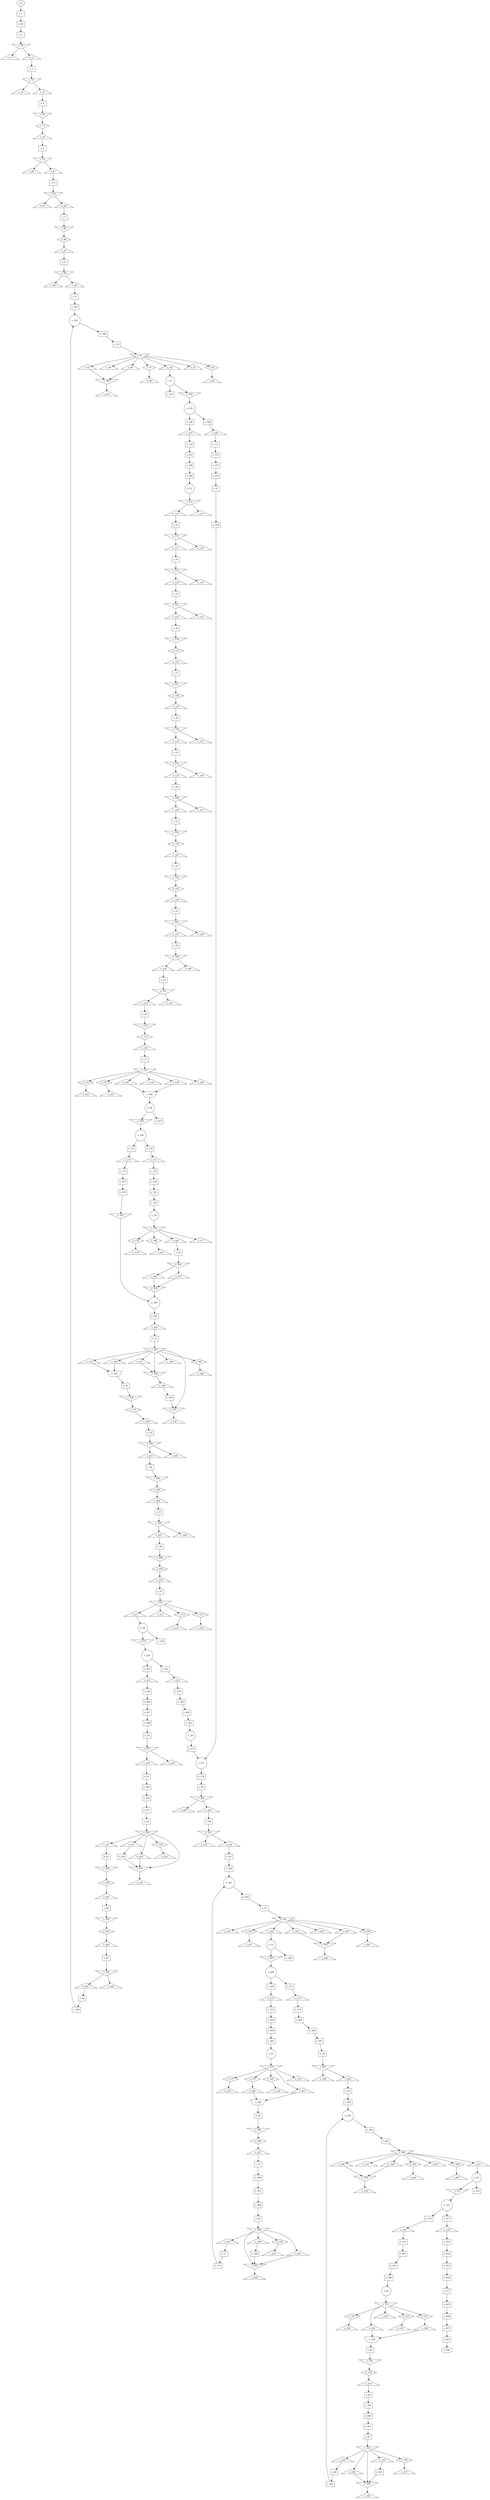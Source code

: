 digraph control_path {
  e_0: entry_node : n ;
  e_1 [shape = dot];
  e_2 [shape = dot];
  e_3 [shape = dot];
  e_4 [shape = dot];
  e_5 [shape = dot];
  e_6 [shape = dot];
  e_7 [shape = dot];
  e_8 [shape = dot];
  e_9 [shape = dot];
  e_10 [shape = dot];
  e_11 [shape = circle];
  e_12 [shape = circle];
  e_13 [shape = dot];
  e_14 [shape = dot];
  e_15 [shape = dot];
  e_16 [shape = dot];
  e_17 [shape = dot];
  e_18 [shape = dot];
  e_19 [shape = dot];
  e_20 [shape = dot];
  e_21 [shape = dot];
  e_22 [shape = dot];
  e_23 [shape = dot];
  e_24 [shape = dot];
  e_25 [shape = dot];
  e_26 [shape = dot];
  e_27 [shape = dot];
  e_28 [shape = circle];
  e_29 [shape = circle];
  e_30 [shape = dot];
  e_31 [shape = dot];
  e_32 [shape = dot];
  e_33 [shape = dot];
  e_34 [shape = dot];
  e_35 [shape = dot];
  e_36 [shape = dot];
  e_37 [shape = dot];
  e_38 [shape = circle];
  e_39 [shape = circle];
  e_40 [shape = dot];
  e_41 [shape = dot];
  e_42 [shape = dot];
  e_43 [shape = dot];
  e_44 [shape = dot];
  e_45 [shape = dot];
  e_46 [shape = dot];
  e_47 [shape = dot];
  e_48 [shape = dot];
  e_49 [shape = dot];
  e_50 [shape = dot];
  e_51 [shape = dot];
  e_52 [shape = circle];
  e_53 [shape = circle];
  e_54 [shape = dot];
  e_55 [shape = dot];
  e_56 [shape = dot];
  e_57 [shape = dot];
  e_58 [shape = dot];
  e_59 [shape = dot];
  e_60 [shape = dot];
  e_61 [shape = circle];
  e_62 [shape = circle];
  e_63 [shape = dot];
  e_64 [shape = dot];
  e_65 [shape = dot];
  e_66 [shape = dot];
  e_67 [shape = dot];
  e_68 [shape = dot];
  e_69 [shape = dot];
  e_70 [shape = invtriangle];
  e_71 [shape = triangle];
  e_72 [shape = triangle];
  e_73 [shape = invtriangle];
  e_74 [shape = triangle];
  e_75 [shape = triangle];
  e_76 [shape = invtriangle];
  e_77 [shape = diamond];
  e_78 [shape = triangle];
  e_79 [shape = invtriangle];
  e_80 [shape = triangle];
  e_81 [shape = triangle];
  e_82 [shape = invtriangle];
  e_83 [shape = triangle];
  e_84 [shape = triangle];
  e_85 [shape = invtriangle];
  e_86 [shape = diamond];
  e_87 [shape = triangle];
  e_88 [shape = invtriangle];
  e_89 [shape = triangle];
  e_90 [shape = triangle];
  e_91 [shape = invtriangle];
  e_92 [shape = triangle];
  e_93 [shape = diamond];
  e_94 [shape = triangle];
  e_95 [shape = triangle];
  e_96 [shape = triangle];
  e_97 [shape = diamond];
  e_98 [shape = triangle];
  e_99 [shape = triangle];
  e_100 [shape = invtriangle];
  e_101 [shape = triangle];
  e_102 [shape = triangle];
  e_103 [shape = dot];
  e_104 [shape = invtriangle];
  e_105 [shape = circle];
  e_106 [shape = dot];
  e_107 [shape = triangle];
  e_108 [shape = dot];
  e_109 [shape = triangle];
  e_110 [shape = dot];
  e_111 [shape = dot];
  e_112 [shape = invtriangle];
  e_113 [shape = triangle];
  e_114 [shape = triangle];
  e_115 [shape = invtriangle];
  e_116 [shape = triangle];
  e_117 [shape = triangle];
  e_118 [shape = invtriangle];
  e_119 [shape = triangle];
  e_120 [shape = triangle];
  e_121 [shape = invtriangle];
  e_122 [shape = triangle];
  e_123 [shape = triangle];
  e_124 [shape = invtriangle];
  e_125 [shape = diamond];
  e_126 [shape = triangle];
  e_127 [shape = invtriangle];
  e_128 [shape = diamond];
  e_129 [shape = triangle];
  e_130 [shape = invtriangle];
  e_131 [shape = triangle];
  e_132 [shape = triangle];
  e_133 [shape = invtriangle];
  e_134 [shape = triangle];
  e_135 [shape = triangle];
  e_136 [shape = invtriangle];
  e_137 [shape = triangle];
  e_138 [shape = triangle];
  e_139 [shape = invtriangle];
  e_140 [shape = diamond];
  e_141 [shape = triangle];
  e_142 [shape = invtriangle];
  e_143 [shape = diamond];
  e_144 [shape = triangle];
  e_145 [shape = invtriangle];
  e_146 [shape = triangle];
  e_147 [shape = triangle];
  e_148 [shape = invtriangle];
  e_149 [shape = triangle];
  e_150 [shape = triangle];
  e_151 [shape = invtriangle];
  e_152 [shape = triangle];
  e_153 [shape = triangle];
  e_154 [shape = invtriangle];
  e_155 [shape = diamond];
  e_156 [shape = triangle];
  e_157 [shape = invtriangle];
  e_158 [shape = triangle];
  e_159 [shape = triangle];
  e_160 [shape = triangle];
  e_161 [shape = diamond];
  e_162 [shape = triangle];
  e_163 [shape = diamond];
  e_164 [shape = triangle];
  e_165 [shape = triangle];
  e_166 [shape = invtrapezium];
  e_167 [shape = dot];
  e_168 [shape = invtriangle];
  e_169 [shape = circle];
  e_170 [shape = dot];
  e_171 [shape = triangle];
  e_172 [shape = dot];
  e_173 [shape = triangle];
  e_174 [shape = dot];
  e_175 [shape = dot];
  e_176 [shape = invtriangle];
  e_177 [shape = triangle];
  e_178 [shape = diamond];
  e_179 [shape = triangle];
  e_180 [shape = diamond];
  e_181 [shape = triangle];
  e_182 [shape = triangle];
  e_183 [shape = invtriangle];
  e_184 [shape = triangle];
  e_185 [shape = diamond];
  e_186 [shape = triangle];
  e_187 [shape = triangle];
  e_188 [shape = invtriangle];
  e_189 [shape = triangle];
  e_190 [shape = triangle];
  e_191 [shape = invtriangle];
  e_192 [shape = triangle];
  e_193 [shape = triangle];
  e_194 [shape = dot];
  e_195 [shape = invtrapezium];
  e_196 [shape = invtriangle];
  e_197 [shape = diamond];
  e_198 [shape = triangle];
  e_199 [shape = invtriangle];
  e_200 [shape = triangle];
  e_201 [shape = triangle];
  e_202 [shape = invtriangle];
  e_203 [shape = diamond];
  e_204 [shape = triangle];
  e_205 [shape = invtriangle];
  e_206 [shape = triangle];
  e_207 [shape = triangle];
  e_208 [shape = invtriangle];
  e_209 [shape = diamond];
  e_210 [shape = triangle];
  e_211 [shape = invtriangle];
  e_212 [shape = triangle];
  e_213 [shape = diamond];
  e_214 [shape = triangle];
  e_215 [shape = diamond];
  e_216 [shape = triangle];
  e_217 [shape = triangle];
  e_218 [shape = dot];
  e_219 [shape = invtriangle];
  e_220 [shape = circle];
  e_221 [shape = dot];
  e_222 [shape = triangle];
  e_223 [shape = dot];
  e_224 [shape = triangle];
  e_225 [shape = dot];
  e_226 [shape = dot];
  e_227 [shape = invtriangle];
  e_228 [shape = triangle];
  e_229 [shape = triangle];
  e_230 [shape = invtriangle];
  e_231 [shape = triangle];
  e_232 [shape = diamond];
  e_233 [shape = triangle];
  e_234 [shape = triangle];
  e_235 [shape = invtriangle];
  e_236 [shape = triangle];
  e_237 [shape = triangle];
  e_238 [shape = dot];
  e_239 [shape = invtriangle];
  e_240 [shape = diamond];
  e_241 [shape = triangle];
  e_242 [shape = invtriangle];
  e_243 [shape = diamond];
  e_244 [shape = triangle];
  e_245 [shape = invtriangle];
  e_246 [shape = triangle];
  e_247 [shape = triangle];
  e_248 [shape = invtriangle];
  e_249 [shape = triangle];
  e_250 [shape = triangle];
  e_251 [shape = invtriangle];
  e_252 [shape = triangle];
  e_253 [shape = triangle];
  e_254 [shape = invtriangle];
  e_255 [shape = triangle];
  e_256 [shape = diamond];
  e_257 [shape = triangle];
  e_258 [shape = triangle];
  e_259 [shape = triangle];
  e_260 [shape = diamond];
  e_261 [shape = triangle];
  e_262 [shape = triangle];
  e_263 [shape = invtriangle];
  e_264 [shape = triangle];
  e_265 [shape = triangle];
  e_266 [shape = dot];
  e_267 [shape = invtriangle];
  e_268 [shape = circle];
  e_269 [shape = dot];
  e_270 [shape = triangle];
  e_271 [shape = dot];
  e_272 [shape = triangle];
  e_273 [shape = dot];
  e_274 [shape = dot];
  e_275 [shape = invtriangle];
  e_276 [shape = triangle];
  e_277 [shape = diamond];
  e_278 [shape = triangle];
  e_279 [shape = diamond];
  e_280 [shape = triangle];
  e_281 [shape = diamond];
  e_282 [shape = triangle];
  e_283 [shape = triangle];
  e_284 [shape = invtrapezium];
  e_285 [shape = invtriangle];
  e_286 [shape = diamond];
  e_287 [shape = triangle];
  e_288 [shape = invtriangle];
  e_289 [shape = triangle];
  e_290 [shape = diamond];
  e_291 [shape = triangle];
  e_292 [shape = triangle];
  e_293 [shape = invtriangle];
  e_294 [shape = triangle];
  e_295 [shape = triangle];
  e_296 [shape = dot];
  e_297 [shape = invtriangle];
  e_298 [shape = triangle];
  e_299 [shape = triangle];
  e_300 [shape = invtriangle];
  e_301 [shape = triangle];
  e_302 [shape = diamond];
  e_303 [shape = triangle];
  e_304 [shape = triangle];
  e_305 [shape = triangle];
  e_306 [shape = diamond];
  e_307 [shape = triangle];
  e_308 [shape = triangle];
  e_309 [shape = invtriangle];
  e_310 [shape = triangle];
  e_311 [shape = triangle];
  e_312 [shape = dot];
  e_313 [shape = invtriangle];
  e_314 [shape = circle];
  e_315 [shape = dot];
  e_316 [shape = triangle];
  e_317 [shape = dot];
  e_318 [shape = triangle];
  e_319 [shape = dot];
  e_320 [shape = dot];
  e_321 [shape = invtriangle];
  e_322 [shape = triangle];
  e_323 [shape = diamond];
  e_324 [shape = triangle];
  e_325 [shape = diamond];
  e_326 [shape = triangle];
  e_327 [shape = diamond];
  e_328 [shape = triangle];
  e_329 [shape = triangle];
  e_330 [shape = invtrapezium];
  e_331 [shape = invtriangle];
  e_332 [shape = diamond];
  e_333 [shape = triangle];
  e_334 [shape = invtriangle];
  e_335 [shape = triangle];
  e_336 [shape = diamond];
  e_337 [shape = triangle];
  e_338 [shape = triangle];
  e_339 [shape = invtriangle];
  e_340 [shape = triangle];
  e_341 [shape = triangle];
  e_342 [shape = dot];
  e_343 [shape = dot];
  e_344 [shape = dot];
  e_345 [shape = circle];
  e_346 [shape = dot];
  e_347 [shape = dot];
  e_348 [shape = dot];
  e_349 [shape = dot];
  e_350 [shape = dot];
  e_351 [shape = dot];
  e_352 [shape = dot];
  e_353 [shape = dot];
  e_354 [shape = dot];
  e_355 [shape = invtriangle];
  e_356 [shape = invtriangle];
  e_357 [shape = triangle];
  e_358 [shape = triangle];
  e_359 [shape = invtriangle];
  e_360 [shape = circle];
  e_361 [shape = dot];
  e_362 [shape = triangle];
  e_363 [shape = dot];
  e_364 [shape = dot];
  e_365 [shape = dot];
  e_366 [shape = dot];
  e_367 [shape = dot];
  e_368 [shape = dot];
  e_369 [shape = dot];
  e_370 [shape = dot];
  e_371 [shape = dot];
  e_372 [shape = dot];
  e_373 [shape = dot];
  e_374 [shape = dot];
  e_375 [shape = dot];
  e_376 [shape = dot];
  e_377 [shape = circle];
  e_378 [shape = dot];
  e_379 [shape = dot];
  e_380 [shape = dot];
  e_381 [shape = circle];
  e_382 [shape = dot];
  e_383 [shape = dot];
  e_384 [shape = dot];
  e_385 [shape = dot];
  e_386 [shape = dot];
  e_387 [shape = dot];
  e_388 [shape = dot];
  e_389 [shape = dot];
  e_390 [shape = dot];
  e_391 [shape = dot];
  e_392 [shape = dot];
  e_393 [shape = dot];
  e_394 [shape = circle];
  e_395 [shape = dot];
  e_396 [shape = dot];
  e_397 [shape = dot];
  e_398 [shape = dot];
  e_399 [shape = dot];
  e_400 [shape = dot];
  e_401 [shape = dot];
  e_402 [shape = dot];
  e_403 [shape = dot];
  e_404 [shape = dot];
  e_405 [shape = dot];
  e_406 [shape = dot];
  e_407 [shape = dot];
  e_408: exit_node : s ;
  e_0 -> e_1;
  e_69 -> e_2;
  e_72 -> e_3;
  e_75 -> e_4;
  e_78 -> e_5;
  e_81 -> e_6;
  e_84 -> e_7;
  e_87 -> e_8;
  e_90 -> e_9;
  e_346 -> e_10;
  e_102 -> e_11;
  e_349 -> e_12;
  e_114 -> e_13;
  e_117 -> e_14;
  e_120 -> e_15;
  e_123 -> e_16;
  e_126 -> e_17;
  e_129 -> e_18;
  e_132 -> e_19;
  e_135 -> e_20;
  e_138 -> e_21;
  e_141 -> e_22;
  e_144 -> e_23;
  e_147 -> e_24;
  e_150 -> e_25;
  e_153 -> e_26;
  e_156 -> e_27;
  e_166 -> e_28;
  e_352 -> e_29;
  e_182 -> e_30;
  e_362 -> e_31;
  e_195 -> e_32;
  e_198 -> e_33;
  e_201 -> e_34;
  e_204 -> e_35;
  e_207 -> e_36;
  e_210 -> e_37;
  e_217 -> e_38;
  e_365 -> e_39;
  e_368 -> e_40;
  e_229 -> e_41;
  e_371 -> e_42;
  e_237 -> e_43;
  e_241 -> e_44;
  e_244 -> e_45;
  e_247 -> e_46;
  e_374 -> e_47;
  e_378 -> e_48;
  e_250 -> e_49;
  e_253 -> e_50;
  e_382 -> e_51;
  e_265 -> e_52;
  e_385 -> e_53;
  e_284 -> e_54;
  e_287 -> e_55;
  e_388 -> e_56;
  e_295 -> e_57;
  e_391 -> e_58;
  e_299 -> e_59;
  e_395 -> e_60;
  e_311 -> e_61;
  e_398 -> e_62;
  e_330 -> e_63;
  e_333 -> e_64;
  e_401 -> e_65;
  e_341 -> e_66;
  e_404 -> e_67;
  e_407 -> e_68;
  e_1 -> e_69;
  e_2 -> e_70;
  e_70 -> e_71;
  e_70 -> e_72;
  e_3 -> e_73;
  e_73 -> e_74;
  e_73 -> e_75;
  e_4 -> e_76;
  e_76 -> e_77;
  e_77 -> e_78;
  e_5 -> e_79;
  e_79 -> e_80;
  e_79 -> e_81;
  e_6 -> e_82;
  e_82 -> e_83;
  e_82 -> e_84;
  e_7 -> e_85;
  e_85 -> e_86;
  e_86 -> e_87;
  e_8 -> e_88;
  e_88 -> e_89;
  e_88 -> e_90;
  e_10 -> e_91;
  e_91 -> e_92;
  e_91 -> e_93;
  e_93 -> e_94;
  e_91 -> e_95;
  e_91 -> e_96;
  e_91 -> e_97;
  e_97 -> e_98;
  e_91 -> e_99;
  e_95 -> e_100;
  e_99 -> e_100;
  e_100 -> e_101;
  e_91 -> e_102;
  e_11 -> e_103;
  e_11 -> e_104;
  e_104 -> e_105;
  e_105 -> e_106;
  e_106 -> e_107;
  e_105 -> e_108;
  e_108 -> e_109;
  e_107 -> e_110;
  e_109 -> e_111;
  e_12 -> e_112;
  e_112 -> e_113;
  e_112 -> e_114;
  e_13 -> e_115;
  e_115 -> e_116;
  e_115 -> e_117;
  e_14 -> e_118;
  e_118 -> e_119;
  e_118 -> e_120;
  e_15 -> e_121;
  e_121 -> e_122;
  e_121 -> e_123;
  e_16 -> e_124;
  e_124 -> e_125;
  e_125 -> e_126;
  e_17 -> e_127;
  e_127 -> e_128;
  e_128 -> e_129;
  e_18 -> e_130;
  e_130 -> e_131;
  e_130 -> e_132;
  e_19 -> e_133;
  e_133 -> e_134;
  e_133 -> e_135;
  e_20 -> e_136;
  e_136 -> e_137;
  e_136 -> e_138;
  e_21 -> e_139;
  e_139 -> e_140;
  e_140 -> e_141;
  e_22 -> e_142;
  e_142 -> e_143;
  e_143 -> e_144;
  e_23 -> e_145;
  e_145 -> e_146;
  e_145 -> e_147;
  e_24 -> e_148;
  e_148 -> e_149;
  e_148 -> e_150;
  e_25 -> e_151;
  e_151 -> e_152;
  e_151 -> e_153;
  e_26 -> e_154;
  e_154 -> e_155;
  e_155 -> e_156;
  e_27 -> e_157;
  e_157 -> e_158;
  e_157 -> e_159;
  e_157 -> e_160;
  e_157 -> e_161;
  e_161 -> e_162;
  e_157 -> e_163;
  e_163 -> e_164;
  e_157 -> e_165;
  e_159 -> e_166;
  e_165 -> e_166;
  e_28 -> e_167;
  e_28 -> e_168;
  e_168 -> e_169;
  e_169 -> e_170;
  e_170 -> e_171;
  e_169 -> e_172;
  e_172 -> e_173;
  e_171 -> e_174;
  e_173 -> e_175;
  e_29 -> e_176;
  e_176 -> e_177;
  e_176 -> e_178;
  e_178 -> e_179;
  e_176 -> e_180;
  e_180 -> e_181;
  e_176 -> e_182;
  e_31 -> e_183;
  e_183 -> e_184;
  e_183 -> e_185;
  e_185 -> e_186;
  e_183 -> e_187;
  e_183 -> e_188;
  e_187 -> e_188;
  e_188 -> e_189;
  e_183 -> e_190;
  e_183 -> e_191;
  e_194 -> e_191;
  e_191 -> e_192;
  e_183 -> e_193;
  e_189 -> e_194;
  e_190 -> e_195;
  e_193 -> e_195;
  e_32 -> e_196;
  e_196 -> e_197;
  e_197 -> e_198;
  e_33 -> e_199;
  e_199 -> e_200;
  e_199 -> e_201;
  e_34 -> e_202;
  e_202 -> e_203;
  e_203 -> e_204;
  e_35 -> e_205;
  e_205 -> e_206;
  e_205 -> e_207;
  e_36 -> e_208;
  e_208 -> e_209;
  e_209 -> e_210;
  e_37 -> e_211;
  e_211 -> e_212;
  e_211 -> e_213;
  e_213 -> e_214;
  e_211 -> e_215;
  e_215 -> e_216;
  e_211 -> e_217;
  e_38 -> e_218;
  e_38 -> e_219;
  e_219 -> e_220;
  e_220 -> e_221;
  e_221 -> e_222;
  e_220 -> e_223;
  e_223 -> e_224;
  e_222 -> e_225;
  e_224 -> e_226;
  e_40 -> e_227;
  e_227 -> e_228;
  e_227 -> e_229;
  e_42 -> e_230;
  e_230 -> e_231;
  e_230 -> e_232;
  e_232 -> e_233;
  e_230 -> e_234;
  e_230 -> e_235;
  e_234 -> e_235;
  e_238 -> e_235;
  e_235 -> e_236;
  e_230 -> e_237;
  e_231 -> e_238;
  e_43 -> e_239;
  e_239 -> e_240;
  e_240 -> e_241;
  e_44 -> e_242;
  e_242 -> e_243;
  e_243 -> e_244;
  e_45 -> e_245;
  e_245 -> e_246;
  e_245 -> e_247;
  e_48 -> e_248;
  e_248 -> e_249;
  e_248 -> e_250;
  e_49 -> e_251;
  e_251 -> e_252;
  e_251 -> e_253;
  e_51 -> e_254;
  e_254 -> e_255;
  e_254 -> e_256;
  e_256 -> e_257;
  e_254 -> e_258;
  e_254 -> e_259;
  e_254 -> e_260;
  e_260 -> e_261;
  e_254 -> e_262;
  e_258 -> e_263;
  e_262 -> e_263;
  e_263 -> e_264;
  e_254 -> e_265;
  e_52 -> e_266;
  e_52 -> e_267;
  e_267 -> e_268;
  e_268 -> e_269;
  e_269 -> e_270;
  e_268 -> e_271;
  e_271 -> e_272;
  e_270 -> e_273;
  e_272 -> e_274;
  e_53 -> e_275;
  e_275 -> e_276;
  e_275 -> e_277;
  e_277 -> e_278;
  e_275 -> e_279;
  e_279 -> e_280;
  e_275 -> e_281;
  e_281 -> e_282;
  e_275 -> e_283;
  e_280 -> e_284;
  e_283 -> e_284;
  e_54 -> e_285;
  e_285 -> e_286;
  e_286 -> e_287;
  e_56 -> e_288;
  e_288 -> e_289;
  e_288 -> e_290;
  e_290 -> e_291;
  e_288 -> e_292;
  e_288 -> e_293;
  e_292 -> e_293;
  e_296 -> e_293;
  e_293 -> e_294;
  e_288 -> e_295;
  e_289 -> e_296;
  e_58 -> e_297;
  e_297 -> e_298;
  e_297 -> e_299;
  e_60 -> e_300;
  e_300 -> e_301;
  e_300 -> e_302;
  e_302 -> e_303;
  e_300 -> e_304;
  e_300 -> e_305;
  e_300 -> e_306;
  e_306 -> e_307;
  e_300 -> e_308;
  e_304 -> e_309;
  e_308 -> e_309;
  e_309 -> e_310;
  e_300 -> e_311;
  e_61 -> e_312;
  e_61 -> e_313;
  e_313 -> e_314;
  e_314 -> e_315;
  e_315 -> e_316;
  e_314 -> e_317;
  e_317 -> e_318;
  e_316 -> e_319;
  e_318 -> e_320;
  e_62 -> e_321;
  e_321 -> e_322;
  e_321 -> e_323;
  e_323 -> e_324;
  e_321 -> e_325;
  e_325 -> e_326;
  e_321 -> e_327;
  e_327 -> e_328;
  e_321 -> e_329;
  e_326 -> e_330;
  e_329 -> e_330;
  e_63 -> e_331;
  e_331 -> e_332;
  e_332 -> e_333;
  e_65 -> e_334;
  e_334 -> e_335;
  e_334 -> e_336;
  e_336 -> e_337;
  e_334 -> e_338;
  e_334 -> e_339;
  e_338 -> e_339;
  e_342 -> e_339;
  e_339 -> e_340;
  e_334 -> e_341;
  e_335 -> e_342;
  e_9 -> e_343;
  e_46 -> e_344;
  e_343 -> e_345;
  e_344 -> e_345;
  e_345 -> e_346;
  e_110 -> e_347;
  e_347 -> e_348;
  e_348 -> e_349;
  e_174 -> e_350;
  e_350 -> e_351;
  e_351 -> e_352;
  e_175 -> e_353;
  e_353 -> e_354;
  e_354 -> e_355;
  e_30 -> e_356;
  e_356 -> e_357;
  e_356 -> e_358;
  e_357 -> e_359;
  e_358 -> e_359;
  e_355 -> e_360;
  e_359 -> e_360;
  e_360 -> e_361;
  e_361 -> e_362;
  e_225 -> e_363;
  e_363 -> e_364;
  e_364 -> e_365;
  e_226 -> e_366;
  e_366 -> e_367;
  e_367 -> e_368;
  e_41 -> e_369;
  e_369 -> e_370;
  e_370 -> e_371;
  e_111 -> e_372;
  e_372 -> e_373;
  e_373 -> e_374;
  e_39 -> e_375;
  e_47 -> e_376;
  e_375 -> e_377;
  e_376 -> e_377;
  e_377 -> e_378;
  e_57 -> e_379;
  e_50 -> e_380;
  e_379 -> e_381;
  e_380 -> e_381;
  e_381 -> e_382;
  e_273 -> e_383;
  e_383 -> e_384;
  e_384 -> e_385;
  e_55 -> e_386;
  e_386 -> e_387;
  e_387 -> e_388;
  e_274 -> e_389;
  e_389 -> e_390;
  e_390 -> e_391;
  e_59 -> e_392;
  e_66 -> e_393;
  e_392 -> e_394;
  e_393 -> e_394;
  e_394 -> e_395;
  e_319 -> e_396;
  e_396 -> e_397;
  e_397 -> e_398;
  e_64 -> e_399;
  e_399 -> e_400;
  e_400 -> e_401;
  e_320 -> e_402;
  e_402 -> e_403;
  e_403 -> e_404;
  e_67 -> e_405;
  e_405 -> e_406;
  e_406 -> e_407;
  e_68 -> e_408;
}

